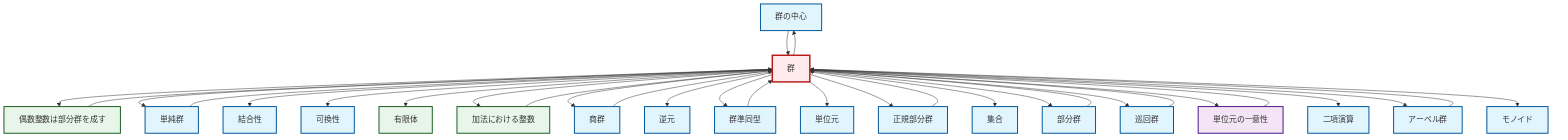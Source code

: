 graph TD
    classDef definition fill:#e1f5fe,stroke:#01579b,stroke-width:2px
    classDef theorem fill:#f3e5f5,stroke:#4a148c,stroke-width:2px
    classDef axiom fill:#fff3e0,stroke:#e65100,stroke-width:2px
    classDef example fill:#e8f5e9,stroke:#1b5e20,stroke-width:2px
    classDef current fill:#ffebee,stroke:#b71c1c,stroke-width:3px
    def-center-of-group["群の中心"]:::definition
    def-binary-operation["二項演算"]:::definition
    def-simple-group["単純群"]:::definition
    def-associativity["結合性"]:::definition
    def-monoid["モノイド"]:::definition
    def-set["集合"]:::definition
    def-group["群"]:::definition
    thm-unique-identity["単位元の一意性"]:::theorem
    def-homomorphism["群準同型"]:::definition
    ex-integers-addition["加法における整数"]:::example
    def-inverse-element["逆元"]:::definition
    ex-finite-field["有限体"]:::example
    def-subgroup["部分群"]:::definition
    ex-even-integers-subgroup["偶数整数は部分群を成す"]:::example
    def-commutativity["可換性"]:::definition
    def-quotient-group["商群"]:::definition
    def-identity-element["単位元"]:::definition
    def-normal-subgroup["正規部分群"]:::definition
    def-abelian-group["アーベル群"]:::definition
    def-cyclic-group["巡回群"]:::definition
    def-group --> ex-even-integers-subgroup
    def-group --> def-simple-group
    thm-unique-identity --> def-group
    ex-even-integers-subgroup --> def-group
    def-group --> def-associativity
    def-group --> def-commutativity
    def-quotient-group --> def-group
    def-group --> ex-finite-field
    ex-integers-addition --> def-group
    def-center-of-group --> def-group
    def-group --> ex-integers-addition
    def-group --> def-quotient-group
    def-group --> def-inverse-element
    def-group --> def-homomorphism
    def-abelian-group --> def-group
    def-cyclic-group --> def-group
    def-group --> def-identity-element
    def-group --> def-normal-subgroup
    def-group --> def-set
    def-homomorphism --> def-group
    def-group --> def-subgroup
    def-simple-group --> def-group
    def-group --> def-cyclic-group
    def-group --> thm-unique-identity
    def-group --> def-binary-operation
    def-subgroup --> def-group
    def-group --> def-abelian-group
    def-normal-subgroup --> def-group
    def-group --> def-monoid
    def-group --> def-center-of-group
    class def-group current